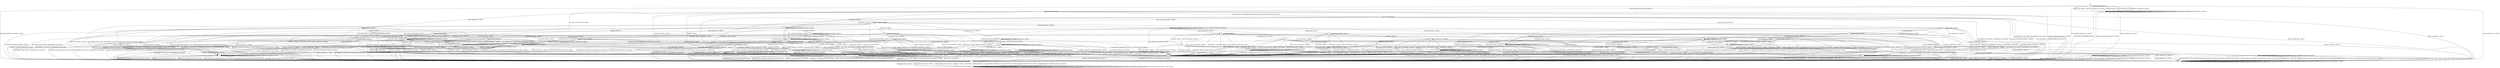 digraph h10 {
s0 [label="s0"];
s1 [label="s1"];
s2 [label="s2"];
s6 [label="s6"];
s8 [label="s8"];
s3 [label="s3"];
s4 [label="s4"];
s7 [label="s7"];
s9 [label="s9"];
s12 [label="s12"];
s13 [label="s13"];
s14 [label="s14"];
s5 [label="s5"];
s10 [label="s10"];
s16 [label="s16"];
s17 [label="s17"];
s19 [label="s19"];
s26 [label="s26"];
s41 [label="s41"];
s42 [label="s42"];
s43 [label="s43"];
s48 [label="s48"];
s49 [label="s49"];
s11 [label="s11"];
s15 [label="s15"];
s18 [label="s18"];
s20 [label="s20"];
s21 [label="s21"];
s22 [label="s22"];
s27 [label="s27"];
s29 [label="s29"];
s47 [label="s47"];
s23 [label="s23"];
s24 [label="s24"];
s25 [label="s25"];
s28 [label="s28"];
s30 [label="s30"];
s31 [label="s31"];
s32 [label="s32"];
s33 [label="s33"];
s34 [label="s34"];
s44 [label="s44"];
s45 [label="s45"];
s50 [label="s50"];
s51 [label="s51"];
s35 [label="s35"];
s36 [label="s36"];
s37 [label="s37"];
s46 [label="s46"];
s38 [label="s38"];
s39 [label="s39"];
s40 [label="s40"];
s0 -> s1 [label="RSA_CLIENT_HELLO / HELLO_VERIFY_REQUEST"];
s0 -> s2 [label="RSA_CLIENT_KEY_EXCHANGE / TIMEOUT"];
s0 -> s8 [label="CHANGE_CIPHER_SPEC / TIMEOUT"];
s0 -> s2 [label="FINISHED / TIMEOUT"];
s0 -> s0 [label="APPLICATION / TIMEOUT"];
s0 -> s2 [label="CERTIFICATE / TIMEOUT"];
s0 -> s2 [label="EMPTY_CERTIFICATE / TIMEOUT"];
s0 -> s2 [label="CERTIFICATE_VERIFY / TIMEOUT"];
s0 -> s6 [label="Alert(WARNING,CLOSE_NOTIFY) / TIMEOUT"];
s0 -> s6 [label="Alert(FATAL,UNEXPECTED_MESSAGE) / TIMEOUT"];
s1 -> s3 [label="RSA_CLIENT_HELLO / SERVER_HELLO,CERTIFICATE,CERTIFICATE_REQUEST,SERVER_HELLO_DONE"];
s1 -> s4 [label="RSA_CLIENT_KEY_EXCHANGE / TIMEOUT"];
s1 -> s8 [label="CHANGE_CIPHER_SPEC / TIMEOUT"];
s1 -> s9 [label="FINISHED / TIMEOUT"];
s1 -> s1 [label="APPLICATION / TIMEOUT"];
s1 -> s13 [label="CERTIFICATE / TIMEOUT"];
s1 -> s14 [label="EMPTY_CERTIFICATE / TIMEOUT"];
s1 -> s9 [label="CERTIFICATE_VERIFY / TIMEOUT"];
s1 -> s6 [label="Alert(WARNING,CLOSE_NOTIFY) / Alert(WARNING,CLOSE_NOTIFY)"];
s1 -> s6 [label="Alert(FATAL,UNEXPECTED_MESSAGE) / TIMEOUT"];
s2 -> s2 [label="RSA_CLIENT_HELLO / TIMEOUT"];
s2 -> s2 [label="RSA_CLIENT_KEY_EXCHANGE / TIMEOUT"];
s2 -> s12 [label="CHANGE_CIPHER_SPEC / TIMEOUT"];
s2 -> s2 [label="FINISHED / TIMEOUT"];
s2 -> s2 [label="APPLICATION / TIMEOUT"];
s2 -> s2 [label="CERTIFICATE / TIMEOUT"];
s2 -> s2 [label="EMPTY_CERTIFICATE / TIMEOUT"];
s2 -> s2 [label="CERTIFICATE_VERIFY / TIMEOUT"];
s2 -> s6 [label="Alert(WARNING,CLOSE_NOTIFY) / TIMEOUT"];
s2 -> s6 [label="Alert(FATAL,UNEXPECTED_MESSAGE) / TIMEOUT"];
s6 -> s7 [label="RSA_CLIENT_HELLO / TIMEOUT"];
s6 -> s7 [label="RSA_CLIENT_KEY_EXCHANGE / TIMEOUT"];
s6 -> s7 [label="CHANGE_CIPHER_SPEC / TIMEOUT"];
s6 -> s7 [label="FINISHED / TIMEOUT"];
s6 -> s7 [label="APPLICATION / TIMEOUT"];
s6 -> s7 [label="CERTIFICATE / TIMEOUT"];
s6 -> s7 [label="EMPTY_CERTIFICATE / TIMEOUT"];
s6 -> s7 [label="CERTIFICATE_VERIFY / TIMEOUT"];
s6 -> s7 [label="Alert(WARNING,CLOSE_NOTIFY) / TIMEOUT"];
s6 -> s7 [label="Alert(FATAL,UNEXPECTED_MESSAGE) / TIMEOUT"];
s8 -> s8 [label="RSA_CLIENT_HELLO / TIMEOUT"];
s8 -> s8 [label="RSA_CLIENT_KEY_EXCHANGE / TIMEOUT"];
s8 -> s8 [label="CHANGE_CIPHER_SPEC / TIMEOUT"];
s8 -> s8 [label="FINISHED / TIMEOUT"];
s8 -> s8 [label="APPLICATION / TIMEOUT"];
s8 -> s8 [label="CERTIFICATE / TIMEOUT"];
s8 -> s8 [label="EMPTY_CERTIFICATE / TIMEOUT"];
s8 -> s8 [label="CERTIFICATE_VERIFY / TIMEOUT"];
s8 -> s8 [label="Alert(WARNING,CLOSE_NOTIFY) / TIMEOUT"];
s8 -> s8 [label="Alert(FATAL,UNEXPECTED_MESSAGE) / TIMEOUT"];
s3 -> s6 [label="RSA_CLIENT_HELLO / Alert(FATAL,UNEXPECTED_MESSAGE)"];
s3 -> s16 [label="RSA_CLIENT_KEY_EXCHANGE / TIMEOUT"];
s3 -> s8 [label="CHANGE_CIPHER_SPEC / TIMEOUT"];
s3 -> s9 [label="FINISHED / TIMEOUT"];
s3 -> s3 [label="APPLICATION / TIMEOUT"];
s3 -> s13 [label="CERTIFICATE / TIMEOUT"];
s3 -> s10 [label="EMPTY_CERTIFICATE / TIMEOUT"];
s3 -> s9 [label="CERTIFICATE_VERIFY / TIMEOUT"];
s3 -> s6 [label="Alert(WARNING,CLOSE_NOTIFY) / Alert(WARNING,CLOSE_NOTIFY)"];
s3 -> s6 [label="Alert(FATAL,UNEXPECTED_MESSAGE) / TIMEOUT"];
s4 -> s26 [label="RSA_CLIENT_HELLO / TIMEOUT"];
s4 -> s9 [label="RSA_CLIENT_KEY_EXCHANGE / TIMEOUT"];
s4 -> s5 [label="CHANGE_CIPHER_SPEC / TIMEOUT"];
s4 -> s41 [label="FINISHED / TIMEOUT"];
s4 -> s4 [label="APPLICATION / TIMEOUT"];
s4 -> s41 [label="CERTIFICATE / TIMEOUT"];
s4 -> s41 [label="EMPTY_CERTIFICATE / TIMEOUT"];
s4 -> s17 [label="CERTIFICATE_VERIFY / TIMEOUT"];
s4 -> s6 [label="Alert(WARNING,CLOSE_NOTIFY) / Alert(WARNING,CLOSE_NOTIFY)"];
s4 -> s6 [label="Alert(FATAL,UNEXPECTED_MESSAGE) / TIMEOUT"];
s7 -> s7 [label="RSA_CLIENT_HELLO / SOCKET_CLOSED"];
s7 -> s7 [label="RSA_CLIENT_KEY_EXCHANGE / SOCKET_CLOSED"];
s7 -> s7 [label="CHANGE_CIPHER_SPEC / SOCKET_CLOSED"];
s7 -> s7 [label="FINISHED / SOCKET_CLOSED"];
s7 -> s7 [label="APPLICATION / SOCKET_CLOSED"];
s7 -> s7 [label="CERTIFICATE / SOCKET_CLOSED"];
s7 -> s7 [label="EMPTY_CERTIFICATE / SOCKET_CLOSED"];
s7 -> s7 [label="CERTIFICATE_VERIFY / SOCKET_CLOSED"];
s7 -> s7 [label="Alert(WARNING,CLOSE_NOTIFY) / SOCKET_CLOSED"];
s7 -> s7 [label="Alert(FATAL,UNEXPECTED_MESSAGE) / SOCKET_CLOSED"];
s9 -> s9 [label="RSA_CLIENT_HELLO / TIMEOUT"];
s9 -> s9 [label="RSA_CLIENT_KEY_EXCHANGE / TIMEOUT"];
s9 -> s8 [label="CHANGE_CIPHER_SPEC / TIMEOUT"];
s9 -> s9 [label="FINISHED / TIMEOUT"];
s9 -> s9 [label="APPLICATION / TIMEOUT"];
s9 -> s9 [label="CERTIFICATE / TIMEOUT"];
s9 -> s9 [label="EMPTY_CERTIFICATE / TIMEOUT"];
s9 -> s9 [label="CERTIFICATE_VERIFY / TIMEOUT"];
s9 -> s6 [label="Alert(WARNING,CLOSE_NOTIFY) / Alert(WARNING,CLOSE_NOTIFY)"];
s9 -> s6 [label="Alert(FATAL,UNEXPECTED_MESSAGE) / TIMEOUT"];
s12 -> s6 [label="RSA_CLIENT_HELLO / TIMEOUT"];
s12 -> s6 [label="RSA_CLIENT_KEY_EXCHANGE / TIMEOUT"];
s12 -> s8 [label="CHANGE_CIPHER_SPEC / TIMEOUT"];
s12 -> s6 [label="FINISHED / TIMEOUT"];
s12 -> s12 [label="APPLICATION / TIMEOUT"];
s12 -> s6 [label="CERTIFICATE / TIMEOUT"];
s12 -> s6 [label="EMPTY_CERTIFICATE / TIMEOUT"];
s12 -> s6 [label="CERTIFICATE_VERIFY / TIMEOUT"];
s12 -> s12 [label="Alert(WARNING,CLOSE_NOTIFY) / TIMEOUT"];
s12 -> s12 [label="Alert(FATAL,UNEXPECTED_MESSAGE) / TIMEOUT"];
s13 -> s13 [label="RSA_CLIENT_HELLO / TIMEOUT"];
s13 -> s19 [label="RSA_CLIENT_KEY_EXCHANGE / TIMEOUT"];
s13 -> s8 [label="CHANGE_CIPHER_SPEC / TIMEOUT"];
s13 -> s48 [label="FINISHED / TIMEOUT"];
s13 -> s13 [label="APPLICATION / TIMEOUT"];
s13 -> s9 [label="CERTIFICATE / TIMEOUT"];
s13 -> s9 [label="EMPTY_CERTIFICATE / TIMEOUT"];
s13 -> s42 [label="CERTIFICATE_VERIFY / TIMEOUT"];
s13 -> s6 [label="Alert(WARNING,CLOSE_NOTIFY) / Alert(WARNING,CLOSE_NOTIFY)"];
s13 -> s6 [label="Alert(FATAL,UNEXPECTED_MESSAGE) / TIMEOUT"];
s14 -> s43 [label="RSA_CLIENT_HELLO / TIMEOUT"];
s14 -> s41 [label="RSA_CLIENT_KEY_EXCHANGE / TIMEOUT"];
s14 -> s5 [label="CHANGE_CIPHER_SPEC / TIMEOUT"];
s14 -> s49 [label="FINISHED / TIMEOUT"];
s14 -> s14 [label="APPLICATION / TIMEOUT"];
s14 -> s9 [label="CERTIFICATE / TIMEOUT"];
s14 -> s9 [label="EMPTY_CERTIFICATE / TIMEOUT"];
s14 -> s42 [label="CERTIFICATE_VERIFY / TIMEOUT"];
s14 -> s6 [label="Alert(WARNING,CLOSE_NOTIFY) / Alert(WARNING,CLOSE_NOTIFY)"];
s14 -> s6 [label="Alert(FATAL,UNEXPECTED_MESSAGE) / TIMEOUT"];
s5 -> s6 [label="RSA_CLIENT_HELLO / Alert(FATAL,UNEXPECTED_MESSAGE)"];
s5 -> s6 [label="RSA_CLIENT_KEY_EXCHANGE / Alert(FATAL,UNEXPECTED_MESSAGE)"];
s5 -> s8 [label="CHANGE_CIPHER_SPEC / TIMEOUT"];
s5 -> s6 [label="FINISHED / Alert(FATAL,UNEXPECTED_MESSAGE)"];
s5 -> s5 [label="APPLICATION / TIMEOUT"];
s5 -> s6 [label="CERTIFICATE / Alert(FATAL,UNEXPECTED_MESSAGE)"];
s5 -> s6 [label="EMPTY_CERTIFICATE / Alert(FATAL,UNEXPECTED_MESSAGE)"];
s5 -> s6 [label="CERTIFICATE_VERIFY / Alert(FATAL,UNEXPECTED_MESSAGE)"];
s5 -> s5 [label="Alert(WARNING,CLOSE_NOTIFY) / TIMEOUT"];
s5 -> s5 [label="Alert(FATAL,UNEXPECTED_MESSAGE) / TIMEOUT"];
s10 -> s15 [label="RSA_CLIENT_HELLO / TIMEOUT"];
s10 -> s27 [label="RSA_CLIENT_KEY_EXCHANGE / TIMEOUT"];
s10 -> s11 [label="CHANGE_CIPHER_SPEC / TIMEOUT"];
s10 -> s47 [label="FINISHED / TIMEOUT"];
s10 -> s10 [label="APPLICATION / TIMEOUT"];
s10 -> s9 [label="CERTIFICATE / TIMEOUT"];
s10 -> s9 [label="EMPTY_CERTIFICATE / TIMEOUT"];
s10 -> s18 [label="CERTIFICATE_VERIFY / TIMEOUT"];
s10 -> s6 [label="Alert(WARNING,CLOSE_NOTIFY) / Alert(WARNING,CLOSE_NOTIFY)"];
s10 -> s6 [label="Alert(FATAL,UNEXPECTED_MESSAGE) / TIMEOUT"];
s16 -> s26 [label="RSA_CLIENT_HELLO / TIMEOUT"];
s16 -> s9 [label="RSA_CLIENT_KEY_EXCHANGE / TIMEOUT"];
s16 -> s20 [label="CHANGE_CIPHER_SPEC / TIMEOUT"];
s16 -> s41 [label="FINISHED / TIMEOUT"];
s16 -> s16 [label="APPLICATION / TIMEOUT"];
s16 -> s21 [label="CERTIFICATE / TIMEOUT"];
s16 -> s27 [label="EMPTY_CERTIFICATE / TIMEOUT"];
s16 -> s22 [label="CERTIFICATE_VERIFY / TIMEOUT"];
s16 -> s6 [label="Alert(WARNING,CLOSE_NOTIFY) / Alert(WARNING,CLOSE_NOTIFY)"];
s16 -> s6 [label="Alert(FATAL,UNEXPECTED_MESSAGE) / TIMEOUT"];
s17 -> s29 [label="RSA_CLIENT_HELLO / TIMEOUT"];
s17 -> s9 [label="RSA_CLIENT_KEY_EXCHANGE / TIMEOUT"];
s17 -> s5 [label="CHANGE_CIPHER_SPEC / TIMEOUT"];
s17 -> s42 [label="FINISHED / TIMEOUT"];
s17 -> s17 [label="APPLICATION / TIMEOUT"];
s17 -> s42 [label="CERTIFICATE / TIMEOUT"];
s17 -> s42 [label="EMPTY_CERTIFICATE / TIMEOUT"];
s17 -> s9 [label="CERTIFICATE_VERIFY / TIMEOUT"];
s17 -> s6 [label="Alert(WARNING,CLOSE_NOTIFY) / Alert(WARNING,CLOSE_NOTIFY)"];
s17 -> s6 [label="Alert(FATAL,UNEXPECTED_MESSAGE) / TIMEOUT"];
s19 -> s19 [label="RSA_CLIENT_HELLO / TIMEOUT"];
s19 -> s9 [label="RSA_CLIENT_KEY_EXCHANGE / TIMEOUT"];
s19 -> s8 [label="CHANGE_CIPHER_SPEC / TIMEOUT"];
s19 -> s19 [label="FINISHED / TIMEOUT"];
s19 -> s19 [label="APPLICATION / TIMEOUT"];
s19 -> s9 [label="CERTIFICATE / TIMEOUT"];
s19 -> s9 [label="EMPTY_CERTIFICATE / TIMEOUT"];
s19 -> s42 [label="CERTIFICATE_VERIFY / TIMEOUT"];
s19 -> s6 [label="Alert(WARNING,CLOSE_NOTIFY) / Alert(WARNING,CLOSE_NOTIFY)"];
s19 -> s6 [label="Alert(FATAL,UNEXPECTED_MESSAGE) / TIMEOUT"];
s26 -> s9 [label="RSA_CLIENT_HELLO / TIMEOUT"];
s26 -> s9 [label="RSA_CLIENT_KEY_EXCHANGE / TIMEOUT"];
s26 -> s5 [label="CHANGE_CIPHER_SPEC / TIMEOUT"];
s26 -> s51 [label="FINISHED / TIMEOUT"];
s26 -> s26 [label="APPLICATION / TIMEOUT"];
s26 -> s51 [label="CERTIFICATE / TIMEOUT"];
s26 -> s51 [label="EMPTY_CERTIFICATE / TIMEOUT"];
s26 -> s29 [label="CERTIFICATE_VERIFY / TIMEOUT"];
s26 -> s6 [label="Alert(WARNING,CLOSE_NOTIFY) / Alert(WARNING,CLOSE_NOTIFY)"];
s26 -> s6 [label="Alert(FATAL,UNEXPECTED_MESSAGE) / TIMEOUT"];
s41 -> s51 [label="RSA_CLIENT_HELLO / TIMEOUT"];
s41 -> s9 [label="RSA_CLIENT_KEY_EXCHANGE / TIMEOUT"];
s41 -> s5 [label="CHANGE_CIPHER_SPEC / TIMEOUT"];
s41 -> s9 [label="FINISHED / TIMEOUT"];
s41 -> s41 [label="APPLICATION / TIMEOUT"];
s41 -> s41 [label="CERTIFICATE / TIMEOUT"];
s41 -> s41 [label="EMPTY_CERTIFICATE / TIMEOUT"];
s41 -> s42 [label="CERTIFICATE_VERIFY / TIMEOUT"];
s41 -> s6 [label="Alert(WARNING,CLOSE_NOTIFY) / Alert(WARNING,CLOSE_NOTIFY)"];
s41 -> s6 [label="Alert(FATAL,UNEXPECTED_MESSAGE) / TIMEOUT"];
s42 -> s45 [label="RSA_CLIENT_HELLO / TIMEOUT"];
s42 -> s42 [label="RSA_CLIENT_KEY_EXCHANGE / TIMEOUT"];
s42 -> s5 [label="CHANGE_CIPHER_SPEC / TIMEOUT"];
s42 -> s42 [label="FINISHED / TIMEOUT"];
s42 -> s42 [label="APPLICATION / TIMEOUT"];
s42 -> s9 [label="CERTIFICATE / TIMEOUT"];
s42 -> s9 [label="EMPTY_CERTIFICATE / TIMEOUT"];
s42 -> s9 [label="CERTIFICATE_VERIFY / TIMEOUT"];
s42 -> s6 [label="Alert(WARNING,CLOSE_NOTIFY) / Alert(WARNING,CLOSE_NOTIFY)"];
s42 -> s6 [label="Alert(FATAL,UNEXPECTED_MESSAGE) / TIMEOUT"];
s43 -> s9 [label="RSA_CLIENT_HELLO / TIMEOUT"];
s43 -> s51 [label="RSA_CLIENT_KEY_EXCHANGE / TIMEOUT"];
s43 -> s5 [label="CHANGE_CIPHER_SPEC / TIMEOUT"];
s43 -> s51 [label="FINISHED / TIMEOUT"];
s43 -> s43 [label="APPLICATION / TIMEOUT"];
s43 -> s9 [label="CERTIFICATE / TIMEOUT"];
s43 -> s9 [label="EMPTY_CERTIFICATE / TIMEOUT"];
s43 -> s45 [label="CERTIFICATE_VERIFY / TIMEOUT"];
s43 -> s6 [label="Alert(WARNING,CLOSE_NOTIFY) / Alert(WARNING,CLOSE_NOTIFY)"];
s43 -> s6 [label="Alert(FATAL,UNEXPECTED_MESSAGE) / TIMEOUT"];
s48 -> s48 [label="RSA_CLIENT_HELLO / TIMEOUT"];
s48 -> s19 [label="RSA_CLIENT_KEY_EXCHANGE / TIMEOUT"];
s48 -> s8 [label="CHANGE_CIPHER_SPEC / TIMEOUT"];
s48 -> s9 [label="FINISHED / TIMEOUT"];
s48 -> s48 [label="APPLICATION / TIMEOUT"];
s48 -> s9 [label="CERTIFICATE / TIMEOUT"];
s48 -> s9 [label="EMPTY_CERTIFICATE / TIMEOUT"];
s48 -> s42 [label="CERTIFICATE_VERIFY / TIMEOUT"];
s48 -> s6 [label="Alert(WARNING,CLOSE_NOTIFY) / Alert(WARNING,CLOSE_NOTIFY)"];
s48 -> s6 [label="Alert(FATAL,UNEXPECTED_MESSAGE) / TIMEOUT"];
s49 -> s51 [label="RSA_CLIENT_HELLO / TIMEOUT"];
s49 -> s41 [label="RSA_CLIENT_KEY_EXCHANGE / TIMEOUT"];
s49 -> s5 [label="CHANGE_CIPHER_SPEC / TIMEOUT"];
s49 -> s9 [label="FINISHED / TIMEOUT"];
s49 -> s49 [label="APPLICATION / TIMEOUT"];
s49 -> s9 [label="CERTIFICATE / TIMEOUT"];
s49 -> s9 [label="EMPTY_CERTIFICATE / TIMEOUT"];
s49 -> s42 [label="CERTIFICATE_VERIFY / TIMEOUT"];
s49 -> s6 [label="Alert(WARNING,CLOSE_NOTIFY) / Alert(WARNING,CLOSE_NOTIFY)"];
s49 -> s6 [label="Alert(FATAL,UNEXPECTED_MESSAGE) / TIMEOUT"];
s11 -> s6 [label="RSA_CLIENT_HELLO / Alert(FATAL,BAD_CERTIFICATE)"];
s11 -> s6 [label="RSA_CLIENT_KEY_EXCHANGE / Alert(FATAL,BAD_CERTIFICATE)"];
s11 -> s8 [label="CHANGE_CIPHER_SPEC / TIMEOUT"];
s11 -> s6 [label="FINISHED / Alert(FATAL,BAD_CERTIFICATE)"];
s11 -> s11 [label="APPLICATION / TIMEOUT"];
s11 -> s6 [label="CERTIFICATE / Alert(FATAL,BAD_CERTIFICATE)"];
s11 -> s6 [label="EMPTY_CERTIFICATE / Alert(FATAL,BAD_CERTIFICATE)"];
s11 -> s6 [label="CERTIFICATE_VERIFY / Alert(FATAL,BAD_CERTIFICATE)"];
s11 -> s11 [label="Alert(WARNING,CLOSE_NOTIFY) / TIMEOUT"];
s11 -> s11 [label="Alert(FATAL,UNEXPECTED_MESSAGE) / TIMEOUT"];
s15 -> s9 [label="RSA_CLIENT_HELLO / TIMEOUT"];
s15 -> s50 [label="RSA_CLIENT_KEY_EXCHANGE / TIMEOUT"];
s15 -> s11 [label="CHANGE_CIPHER_SPEC / TIMEOUT"];
s15 -> s50 [label="FINISHED / TIMEOUT"];
s15 -> s15 [label="APPLICATION / TIMEOUT"];
s15 -> s9 [label="CERTIFICATE / TIMEOUT"];
s15 -> s9 [label="EMPTY_CERTIFICATE / TIMEOUT"];
s15 -> s28 [label="CERTIFICATE_VERIFY / TIMEOUT"];
s15 -> s6 [label="Alert(WARNING,CLOSE_NOTIFY) / Alert(WARNING,CLOSE_NOTIFY)"];
s15 -> s6 [label="Alert(FATAL,UNEXPECTED_MESSAGE) / TIMEOUT"];
s18 -> s28 [label="RSA_CLIENT_HELLO / TIMEOUT"];
s18 -> s18 [label="RSA_CLIENT_KEY_EXCHANGE / TIMEOUT"];
s18 -> s11 [label="CHANGE_CIPHER_SPEC / TIMEOUT"];
s18 -> s18 [label="FINISHED / TIMEOUT"];
s18 -> s18 [label="APPLICATION / TIMEOUT"];
s18 -> s9 [label="CERTIFICATE / TIMEOUT"];
s18 -> s9 [label="EMPTY_CERTIFICATE / TIMEOUT"];
s18 -> s9 [label="CERTIFICATE_VERIFY / TIMEOUT"];
s18 -> s6 [label="Alert(WARNING,CLOSE_NOTIFY) / Alert(WARNING,CLOSE_NOTIFY)"];
s18 -> s6 [label="Alert(FATAL,UNEXPECTED_MESSAGE) / TIMEOUT"];
s20 -> s31 [label="RSA_CLIENT_HELLO / TIMEOUT"];
s20 -> s9 [label="RSA_CLIENT_KEY_EXCHANGE / TIMEOUT"];
s20 -> s8 [label="CHANGE_CIPHER_SPEC / TIMEOUT"];
s20 -> s23 [label="FINISHED / CHANGE_CIPHER_SPEC,FINISHED,CHANGE_CIPHER_SPEC,FINISHED"];
s20 -> s20 [label="APPLICATION / TIMEOUT"];
s20 -> s32 [label="CERTIFICATE / TIMEOUT"];
s20 -> s33 [label="EMPTY_CERTIFICATE / TIMEOUT"];
s20 -> s34 [label="CERTIFICATE_VERIFY / TIMEOUT"];
s20 -> s20 [label="Alert(WARNING,CLOSE_NOTIFY) / TIMEOUT"];
s20 -> s20 [label="Alert(FATAL,UNEXPECTED_MESSAGE) / TIMEOUT"];
s21 -> s51 [label="RSA_CLIENT_HELLO / TIMEOUT"];
s21 -> s9 [label="RSA_CLIENT_KEY_EXCHANGE / TIMEOUT"];
s21 -> s24 [label="CHANGE_CIPHER_SPEC / TIMEOUT"];
s21 -> s41 [label="FINISHED / TIMEOUT"];
s21 -> s21 [label="APPLICATION / TIMEOUT"];
s21 -> s9 [label="CERTIFICATE / TIMEOUT"];
s21 -> s9 [label="EMPTY_CERTIFICATE / TIMEOUT"];
s21 -> s30 [label="CERTIFICATE_VERIFY / TIMEOUT"];
s21 -> s6 [label="Alert(WARNING,CLOSE_NOTIFY) / Alert(WARNING,CLOSE_NOTIFY)"];
s21 -> s6 [label="Alert(FATAL,UNEXPECTED_MESSAGE) / TIMEOUT"];
s22 -> s22 [label="RSA_CLIENT_HELLO / TIMEOUT"];
s22 -> s9 [label="RSA_CLIENT_KEY_EXCHANGE / TIMEOUT"];
s22 -> s25 [label="CHANGE_CIPHER_SPEC / TIMEOUT"];
s22 -> s44 [label="FINISHED / TIMEOUT"];
s22 -> s22 [label="APPLICATION / TIMEOUT"];
s22 -> s44 [label="CERTIFICATE / TIMEOUT"];
s22 -> s44 [label="EMPTY_CERTIFICATE / TIMEOUT"];
s22 -> s9 [label="CERTIFICATE_VERIFY / TIMEOUT"];
s22 -> s6 [label="Alert(WARNING,CLOSE_NOTIFY) / Alert(WARNING,CLOSE_NOTIFY)"];
s22 -> s6 [label="Alert(FATAL,UNEXPECTED_MESSAGE) / TIMEOUT"];
s27 -> s50 [label="RSA_CLIENT_HELLO / TIMEOUT"];
s27 -> s9 [label="RSA_CLIENT_KEY_EXCHANGE / TIMEOUT"];
s27 -> s11 [label="CHANGE_CIPHER_SPEC / TIMEOUT"];
s27 -> s27 [label="FINISHED / TIMEOUT"];
s27 -> s27 [label="APPLICATION / TIMEOUT"];
s27 -> s9 [label="CERTIFICATE / TIMEOUT"];
s27 -> s9 [label="EMPTY_CERTIFICATE / TIMEOUT"];
s27 -> s18 [label="CERTIFICATE_VERIFY / TIMEOUT"];
s27 -> s6 [label="Alert(WARNING,CLOSE_NOTIFY) / Alert(WARNING,CLOSE_NOTIFY)"];
s27 -> s6 [label="Alert(FATAL,UNEXPECTED_MESSAGE) / TIMEOUT"];
s29 -> s9 [label="RSA_CLIENT_HELLO / TIMEOUT"];
s29 -> s9 [label="RSA_CLIENT_KEY_EXCHANGE / TIMEOUT"];
s29 -> s5 [label="CHANGE_CIPHER_SPEC / TIMEOUT"];
s29 -> s45 [label="FINISHED / TIMEOUT"];
s29 -> s29 [label="APPLICATION / TIMEOUT"];
s29 -> s45 [label="CERTIFICATE / TIMEOUT"];
s29 -> s45 [label="EMPTY_CERTIFICATE / TIMEOUT"];
s29 -> s9 [label="CERTIFICATE_VERIFY / TIMEOUT"];
s29 -> s6 [label="Alert(WARNING,CLOSE_NOTIFY) / Alert(WARNING,CLOSE_NOTIFY)"];
s29 -> s6 [label="Alert(FATAL,UNEXPECTED_MESSAGE) / TIMEOUT"];
s47 -> s50 [label="RSA_CLIENT_HELLO / TIMEOUT"];
s47 -> s27 [label="RSA_CLIENT_KEY_EXCHANGE / TIMEOUT"];
s47 -> s11 [label="CHANGE_CIPHER_SPEC / TIMEOUT"];
s47 -> s9 [label="FINISHED / TIMEOUT"];
s47 -> s47 [label="APPLICATION / TIMEOUT"];
s47 -> s9 [label="CERTIFICATE / TIMEOUT"];
s47 -> s9 [label="EMPTY_CERTIFICATE / TIMEOUT"];
s47 -> s18 [label="CERTIFICATE_VERIFY / TIMEOUT"];
s47 -> s6 [label="Alert(WARNING,CLOSE_NOTIFY) / Alert(WARNING,CLOSE_NOTIFY)"];
s47 -> s6 [label="Alert(FATAL,UNEXPECTED_MESSAGE) / TIMEOUT"];
s23 -> s23 [label="RSA_CLIENT_HELLO / TIMEOUT"];
s23 -> s23 [label="RSA_CLIENT_KEY_EXCHANGE / TIMEOUT"];
s23 -> s8 [label="CHANGE_CIPHER_SPEC / TIMEOUT"];
s23 -> s23 [label="FINISHED / TIMEOUT"];
s23 -> s6 [label="APPLICATION / APPLICATION"];
s23 -> s23 [label="CERTIFICATE / TIMEOUT"];
s23 -> s23 [label="EMPTY_CERTIFICATE / TIMEOUT"];
s23 -> s23 [label="CERTIFICATE_VERIFY / TIMEOUT"];
s23 -> s6 [label="Alert(WARNING,CLOSE_NOTIFY) / TIMEOUT"];
s23 -> s6 [label="Alert(FATAL,UNEXPECTED_MESSAGE) / TIMEOUT"];
s24 -> s9 [label="RSA_CLIENT_HELLO / TIMEOUT"];
s24 -> s9 [label="RSA_CLIENT_KEY_EXCHANGE / TIMEOUT"];
s24 -> s8 [label="CHANGE_CIPHER_SPEC / TIMEOUT"];
s24 -> s23 [label="FINISHED / CHANGE_CIPHER_SPEC,FINISHED,CHANGE_CIPHER_SPEC,FINISHED"];
s24 -> s24 [label="APPLICATION / TIMEOUT"];
s24 -> s9 [label="CERTIFICATE / TIMEOUT"];
s24 -> s9 [label="EMPTY_CERTIFICATE / TIMEOUT"];
s24 -> s9 [label="CERTIFICATE_VERIFY / TIMEOUT"];
s24 -> s24 [label="Alert(WARNING,CLOSE_NOTIFY) / TIMEOUT"];
s24 -> s24 [label="Alert(FATAL,UNEXPECTED_MESSAGE) / TIMEOUT"];
s25 -> s6 [label="RSA_CLIENT_HELLO / Alert(FATAL,HANDSHAKE_FAILURE)"];
s25 -> s6 [label="RSA_CLIENT_KEY_EXCHANGE / Alert(FATAL,HANDSHAKE_FAILURE)"];
s25 -> s8 [label="CHANGE_CIPHER_SPEC / TIMEOUT"];
s25 -> s6 [label="FINISHED / Alert(FATAL,HANDSHAKE_FAILURE)"];
s25 -> s25 [label="APPLICATION / TIMEOUT"];
s25 -> s6 [label="CERTIFICATE / Alert(FATAL,HANDSHAKE_FAILURE)"];
s25 -> s6 [label="EMPTY_CERTIFICATE / Alert(FATAL,HANDSHAKE_FAILURE)"];
s25 -> s6 [label="CERTIFICATE_VERIFY / Alert(FATAL,HANDSHAKE_FAILURE)"];
s25 -> s25 [label="Alert(WARNING,CLOSE_NOTIFY) / TIMEOUT"];
s25 -> s25 [label="Alert(FATAL,UNEXPECTED_MESSAGE) / TIMEOUT"];
s28 -> s9 [label="RSA_CLIENT_HELLO / TIMEOUT"];
s28 -> s28 [label="RSA_CLIENT_KEY_EXCHANGE / TIMEOUT"];
s28 -> s11 [label="CHANGE_CIPHER_SPEC / TIMEOUT"];
s28 -> s28 [label="FINISHED / TIMEOUT"];
s28 -> s28 [label="APPLICATION / TIMEOUT"];
s28 -> s9 [label="CERTIFICATE / TIMEOUT"];
s28 -> s9 [label="EMPTY_CERTIFICATE / TIMEOUT"];
s28 -> s9 [label="CERTIFICATE_VERIFY / TIMEOUT"];
s28 -> s6 [label="Alert(WARNING,CLOSE_NOTIFY) / Alert(WARNING,CLOSE_NOTIFY)"];
s28 -> s6 [label="Alert(FATAL,UNEXPECTED_MESSAGE) / TIMEOUT"];
s30 -> s45 [label="RSA_CLIENT_HELLO / TIMEOUT"];
s30 -> s9 [label="RSA_CLIENT_KEY_EXCHANGE / TIMEOUT"];
s30 -> s24 [label="CHANGE_CIPHER_SPEC / TIMEOUT"];
s30 -> s42 [label="FINISHED / TIMEOUT"];
s30 -> s30 [label="APPLICATION / TIMEOUT"];
s30 -> s9 [label="CERTIFICATE / TIMEOUT"];
s30 -> s9 [label="EMPTY_CERTIFICATE / TIMEOUT"];
s30 -> s9 [label="CERTIFICATE_VERIFY / TIMEOUT"];
s30 -> s6 [label="Alert(WARNING,CLOSE_NOTIFY) / Alert(WARNING,CLOSE_NOTIFY)"];
s30 -> s6 [label="Alert(FATAL,UNEXPECTED_MESSAGE) / TIMEOUT"];
s31 -> s9 [label="RSA_CLIENT_HELLO / TIMEOUT"];
s31 -> s9 [label="RSA_CLIENT_KEY_EXCHANGE / TIMEOUT"];
s31 -> s5 [label="CHANGE_CIPHER_SPEC / TIMEOUT"];
s31 -> s31 [label="FINISHED / TIMEOUT"];
s31 -> s9 [label="APPLICATION / TIMEOUT"];
s31 -> s31 [label="CERTIFICATE / TIMEOUT"];
s31 -> s31 [label="EMPTY_CERTIFICATE / TIMEOUT"];
s31 -> s31 [label="CERTIFICATE_VERIFY / TIMEOUT"];
s31 -> s6 [label="Alert(WARNING,CLOSE_NOTIFY) / Alert(WARNING,CLOSE_NOTIFY)"];
s31 -> s6 [label="Alert(FATAL,UNEXPECTED_MESSAGE) / TIMEOUT"];
s32 -> s31 [label="RSA_CLIENT_HELLO / TIMEOUT"];
s32 -> s9 [label="RSA_CLIENT_KEY_EXCHANGE / TIMEOUT"];
s32 -> s5 [label="CHANGE_CIPHER_SPEC / TIMEOUT"];
s32 -> s35 [label="FINISHED / TIMEOUT"];
s32 -> s9 [label="APPLICATION / TIMEOUT"];
s32 -> s9 [label="CERTIFICATE / TIMEOUT"];
s32 -> s9 [label="EMPTY_CERTIFICATE / TIMEOUT"];
s32 -> s32 [label="CERTIFICATE_VERIFY / TIMEOUT"];
s32 -> s6 [label="Alert(WARNING,CLOSE_NOTIFY) / Alert(WARNING,CLOSE_NOTIFY)"];
s32 -> s6 [label="Alert(FATAL,UNEXPECTED_MESSAGE) / TIMEOUT"];
s33 -> s36 [label="RSA_CLIENT_HELLO / TIMEOUT"];
s33 -> s9 [label="RSA_CLIENT_KEY_EXCHANGE / TIMEOUT"];
s33 -> s11 [label="CHANGE_CIPHER_SPEC / TIMEOUT"];
s33 -> s33 [label="FINISHED / TIMEOUT"];
s33 -> s9 [label="APPLICATION / TIMEOUT"];
s33 -> s9 [label="CERTIFICATE / TIMEOUT"];
s33 -> s9 [label="EMPTY_CERTIFICATE / TIMEOUT"];
s33 -> s37 [label="CERTIFICATE_VERIFY / TIMEOUT"];
s33 -> s6 [label="Alert(WARNING,CLOSE_NOTIFY) / Alert(WARNING,CLOSE_NOTIFY)"];
s33 -> s6 [label="Alert(FATAL,UNEXPECTED_MESSAGE) / TIMEOUT"];
s34 -> s34 [label="RSA_CLIENT_HELLO / TIMEOUT"];
s34 -> s9 [label="RSA_CLIENT_KEY_EXCHANGE / TIMEOUT"];
s34 -> s25 [label="CHANGE_CIPHER_SPEC / TIMEOUT"];
s34 -> s34 [label="FINISHED / TIMEOUT"];
s34 -> s9 [label="APPLICATION / TIMEOUT"];
s34 -> s34 [label="CERTIFICATE / TIMEOUT"];
s34 -> s34 [label="EMPTY_CERTIFICATE / TIMEOUT"];
s34 -> s9 [label="CERTIFICATE_VERIFY / TIMEOUT"];
s34 -> s6 [label="Alert(WARNING,CLOSE_NOTIFY) / Alert(WARNING,CLOSE_NOTIFY)"];
s34 -> s6 [label="Alert(FATAL,UNEXPECTED_MESSAGE) / TIMEOUT"];
s44 -> s46 [label="RSA_CLIENT_HELLO / TIMEOUT"];
s44 -> s9 [label="RSA_CLIENT_KEY_EXCHANGE / TIMEOUT"];
s44 -> s25 [label="CHANGE_CIPHER_SPEC / TIMEOUT"];
s44 -> s9 [label="FINISHED / TIMEOUT"];
s44 -> s44 [label="APPLICATION / TIMEOUT"];
s44 -> s44 [label="CERTIFICATE / TIMEOUT"];
s44 -> s44 [label="EMPTY_CERTIFICATE / TIMEOUT"];
s44 -> s9 [label="CERTIFICATE_VERIFY / TIMEOUT"];
s44 -> s6 [label="Alert(WARNING,CLOSE_NOTIFY) / Alert(WARNING,CLOSE_NOTIFY)"];
s44 -> s6 [label="Alert(FATAL,UNEXPECTED_MESSAGE) / TIMEOUT"];
s45 -> s9 [label="RSA_CLIENT_HELLO / TIMEOUT"];
s45 -> s9 [label="RSA_CLIENT_KEY_EXCHANGE / TIMEOUT"];
s45 -> s5 [label="CHANGE_CIPHER_SPEC / TIMEOUT"];
s45 -> s9 [label="FINISHED / TIMEOUT"];
s45 -> s45 [label="APPLICATION / TIMEOUT"];
s45 -> s45 [label="CERTIFICATE / TIMEOUT"];
s45 -> s45 [label="EMPTY_CERTIFICATE / TIMEOUT"];
s45 -> s9 [label="CERTIFICATE_VERIFY / TIMEOUT"];
s45 -> s6 [label="Alert(WARNING,CLOSE_NOTIFY) / Alert(WARNING,CLOSE_NOTIFY)"];
s45 -> s6 [label="Alert(FATAL,UNEXPECTED_MESSAGE) / TIMEOUT"];
s50 -> s9 [label="RSA_CLIENT_HELLO / TIMEOUT"];
s50 -> s9 [label="RSA_CLIENT_KEY_EXCHANGE / TIMEOUT"];
s50 -> s11 [label="CHANGE_CIPHER_SPEC / TIMEOUT"];
s50 -> s50 [label="FINISHED / TIMEOUT"];
s50 -> s50 [label="APPLICATION / TIMEOUT"];
s50 -> s9 [label="CERTIFICATE / TIMEOUT"];
s50 -> s9 [label="EMPTY_CERTIFICATE / TIMEOUT"];
s50 -> s28 [label="CERTIFICATE_VERIFY / TIMEOUT"];
s50 -> s6 [label="Alert(WARNING,CLOSE_NOTIFY) / Alert(WARNING,CLOSE_NOTIFY)"];
s50 -> s6 [label="Alert(FATAL,UNEXPECTED_MESSAGE) / TIMEOUT"];
s51 -> s9 [label="RSA_CLIENT_HELLO / TIMEOUT"];
s51 -> s9 [label="RSA_CLIENT_KEY_EXCHANGE / TIMEOUT"];
s51 -> s5 [label="CHANGE_CIPHER_SPEC / TIMEOUT"];
s51 -> s51 [label="FINISHED / TIMEOUT"];
s51 -> s51 [label="APPLICATION / TIMEOUT"];
s51 -> s9 [label="CERTIFICATE / TIMEOUT"];
s51 -> s9 [label="EMPTY_CERTIFICATE / TIMEOUT"];
s51 -> s45 [label="CERTIFICATE_VERIFY / TIMEOUT"];
s51 -> s6 [label="Alert(WARNING,CLOSE_NOTIFY) / Alert(WARNING,CLOSE_NOTIFY)"];
s51 -> s6 [label="Alert(FATAL,UNEXPECTED_MESSAGE) / TIMEOUT"];
s35 -> s35 [label="RSA_CLIENT_HELLO / TIMEOUT"];
s35 -> s9 [label="RSA_CLIENT_KEY_EXCHANGE / TIMEOUT"];
s35 -> s38 [label="CHANGE_CIPHER_SPEC / TIMEOUT"];
s35 -> s9 [label="FINISHED / TIMEOUT"];
s35 -> s9 [label="APPLICATION / TIMEOUT"];
s35 -> s9 [label="CERTIFICATE / TIMEOUT"];
s35 -> s9 [label="EMPTY_CERTIFICATE / TIMEOUT"];
s35 -> s39 [label="CERTIFICATE_VERIFY / TIMEOUT"];
s35 -> s6 [label="Alert(WARNING,CLOSE_NOTIFY) / Alert(WARNING,CLOSE_NOTIFY)"];
s35 -> s6 [label="Alert(FATAL,UNEXPECTED_MESSAGE) / TIMEOUT"];
s36 -> s9 [label="RSA_CLIENT_HELLO / TIMEOUT"];
s36 -> s9 [label="RSA_CLIENT_KEY_EXCHANGE / TIMEOUT"];
s36 -> s11 [label="CHANGE_CIPHER_SPEC / TIMEOUT"];
s36 -> s33 [label="FINISHED / TIMEOUT"];
s36 -> s9 [label="APPLICATION / TIMEOUT"];
s36 -> s9 [label="CERTIFICATE / TIMEOUT"];
s36 -> s9 [label="EMPTY_CERTIFICATE / TIMEOUT"];
s36 -> s28 [label="CERTIFICATE_VERIFY / TIMEOUT"];
s36 -> s6 [label="Alert(WARNING,CLOSE_NOTIFY) / Alert(WARNING,CLOSE_NOTIFY)"];
s36 -> s6 [label="Alert(FATAL,UNEXPECTED_MESSAGE) / TIMEOUT"];
s37 -> s28 [label="RSA_CLIENT_HELLO / TIMEOUT"];
s37 -> s9 [label="RSA_CLIENT_KEY_EXCHANGE / TIMEOUT"];
s37 -> s11 [label="CHANGE_CIPHER_SPEC / TIMEOUT"];
s37 -> s18 [label="FINISHED / TIMEOUT"];
s37 -> s9 [label="APPLICATION / TIMEOUT"];
s37 -> s9 [label="CERTIFICATE / TIMEOUT"];
s37 -> s9 [label="EMPTY_CERTIFICATE / TIMEOUT"];
s37 -> s9 [label="CERTIFICATE_VERIFY / TIMEOUT"];
s37 -> s6 [label="Alert(WARNING,CLOSE_NOTIFY) / Alert(WARNING,CLOSE_NOTIFY)"];
s37 -> s6 [label="Alert(FATAL,UNEXPECTED_MESSAGE) / TIMEOUT"];
s46 -> s9 [label="RSA_CLIENT_HELLO / TIMEOUT"];
s46 -> s9 [label="RSA_CLIENT_KEY_EXCHANGE / TIMEOUT"];
s46 -> s25 [label="CHANGE_CIPHER_SPEC / TIMEOUT"];
s46 -> s9 [label="FINISHED / TIMEOUT"];
s46 -> s46 [label="APPLICATION / TIMEOUT"];
s46 -> s46 [label="CERTIFICATE / TIMEOUT"];
s46 -> s46 [label="EMPTY_CERTIFICATE / TIMEOUT"];
s46 -> s9 [label="CERTIFICATE_VERIFY / TIMEOUT"];
s46 -> s6 [label="Alert(WARNING,CLOSE_NOTIFY) / Alert(WARNING,CLOSE_NOTIFY)"];
s46 -> s6 [label="Alert(FATAL,UNEXPECTED_MESSAGE) / TIMEOUT"];
s38 -> s8 [label="RSA_CLIENT_HELLO / CHANGE_CIPHER_SPEC,FINISHED,CHANGE_CIPHER_SPEC,FINISHED"];
s38 -> s8 [label="RSA_CLIENT_KEY_EXCHANGE / CHANGE_CIPHER_SPEC,UNKNOWN_MESSAGE,CHANGE_CIPHER_SPEC,UNKNOWN_MESSAGE"];
s38 -> s8 [label="CHANGE_CIPHER_SPEC / TIMEOUT"];
s38 -> s8 [label="FINISHED / CHANGE_CIPHER_SPEC,FINISHED,CHANGE_CIPHER_SPEC,FINISHED"];
s38 -> s38 [label="APPLICATION / TIMEOUT"];
s38 -> s8 [label="CERTIFICATE / CHANGE_CIPHER_SPEC,FINISHED,CHANGE_CIPHER_SPEC,FINISHED"];
s38 -> s8 [label="EMPTY_CERTIFICATE / CHANGE_CIPHER_SPEC,FINISHED,CHANGE_CIPHER_SPEC,FINISHED"];
s38 -> s8 [label="CERTIFICATE_VERIFY / CHANGE_CIPHER_SPEC,FINISHED,CHANGE_CIPHER_SPEC,FINISHED"];
s38 -> s38 [label="Alert(WARNING,CLOSE_NOTIFY) / TIMEOUT"];
s38 -> s38 [label="Alert(FATAL,UNEXPECTED_MESSAGE) / TIMEOUT"];
s39 -> s40 [label="RSA_CLIENT_HELLO / TIMEOUT"];
s39 -> s9 [label="RSA_CLIENT_KEY_EXCHANGE / TIMEOUT"];
s39 -> s38 [label="CHANGE_CIPHER_SPEC / TIMEOUT"];
s39 -> s9 [label="FINISHED / TIMEOUT"];
s39 -> s9 [label="APPLICATION / TIMEOUT"];
s39 -> s9 [label="CERTIFICATE / TIMEOUT"];
s39 -> s9 [label="EMPTY_CERTIFICATE / TIMEOUT"];
s39 -> s9 [label="CERTIFICATE_VERIFY / TIMEOUT"];
s39 -> s6 [label="Alert(WARNING,CLOSE_NOTIFY) / Alert(WARNING,CLOSE_NOTIFY)"];
s39 -> s6 [label="Alert(FATAL,UNEXPECTED_MESSAGE) / TIMEOUT"];
s40 -> s9 [label="RSA_CLIENT_HELLO / TIMEOUT"];
s40 -> s9 [label="RSA_CLIENT_KEY_EXCHANGE / TIMEOUT"];
s40 -> s38 [label="CHANGE_CIPHER_SPEC / TIMEOUT"];
s40 -> s9 [label="FINISHED / TIMEOUT"];
s40 -> s9 [label="APPLICATION / TIMEOUT"];
s40 -> s9 [label="CERTIFICATE / TIMEOUT"];
s40 -> s9 [label="EMPTY_CERTIFICATE / TIMEOUT"];
s40 -> s9 [label="CERTIFICATE_VERIFY / TIMEOUT"];
s40 -> s6 [label="Alert(WARNING,CLOSE_NOTIFY) / Alert(WARNING,CLOSE_NOTIFY)"];
s40 -> s6 [label="Alert(FATAL,UNEXPECTED_MESSAGE) / TIMEOUT"];
__start0 [shape=none, label=""];
__start0 -> s0 [label=""];
}
